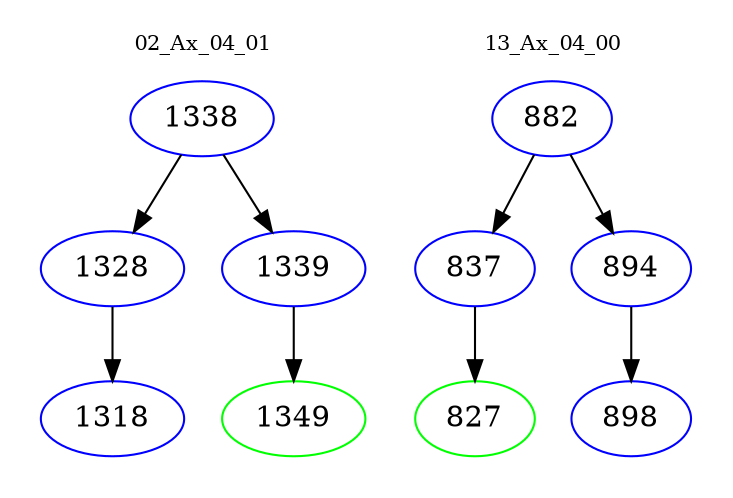 digraph{
subgraph cluster_0 {
color = white
label = "02_Ax_04_01";
fontsize=10;
T0_1338 [label="1338", color="blue"]
T0_1338 -> T0_1328 [color="black"]
T0_1328 [label="1328", color="blue"]
T0_1328 -> T0_1318 [color="black"]
T0_1318 [label="1318", color="blue"]
T0_1338 -> T0_1339 [color="black"]
T0_1339 [label="1339", color="blue"]
T0_1339 -> T0_1349 [color="black"]
T0_1349 [label="1349", color="green"]
}
subgraph cluster_1 {
color = white
label = "13_Ax_04_00";
fontsize=10;
T1_882 [label="882", color="blue"]
T1_882 -> T1_837 [color="black"]
T1_837 [label="837", color="blue"]
T1_837 -> T1_827 [color="black"]
T1_827 [label="827", color="green"]
T1_882 -> T1_894 [color="black"]
T1_894 [label="894", color="blue"]
T1_894 -> T1_898 [color="black"]
T1_898 [label="898", color="blue"]
}
}
